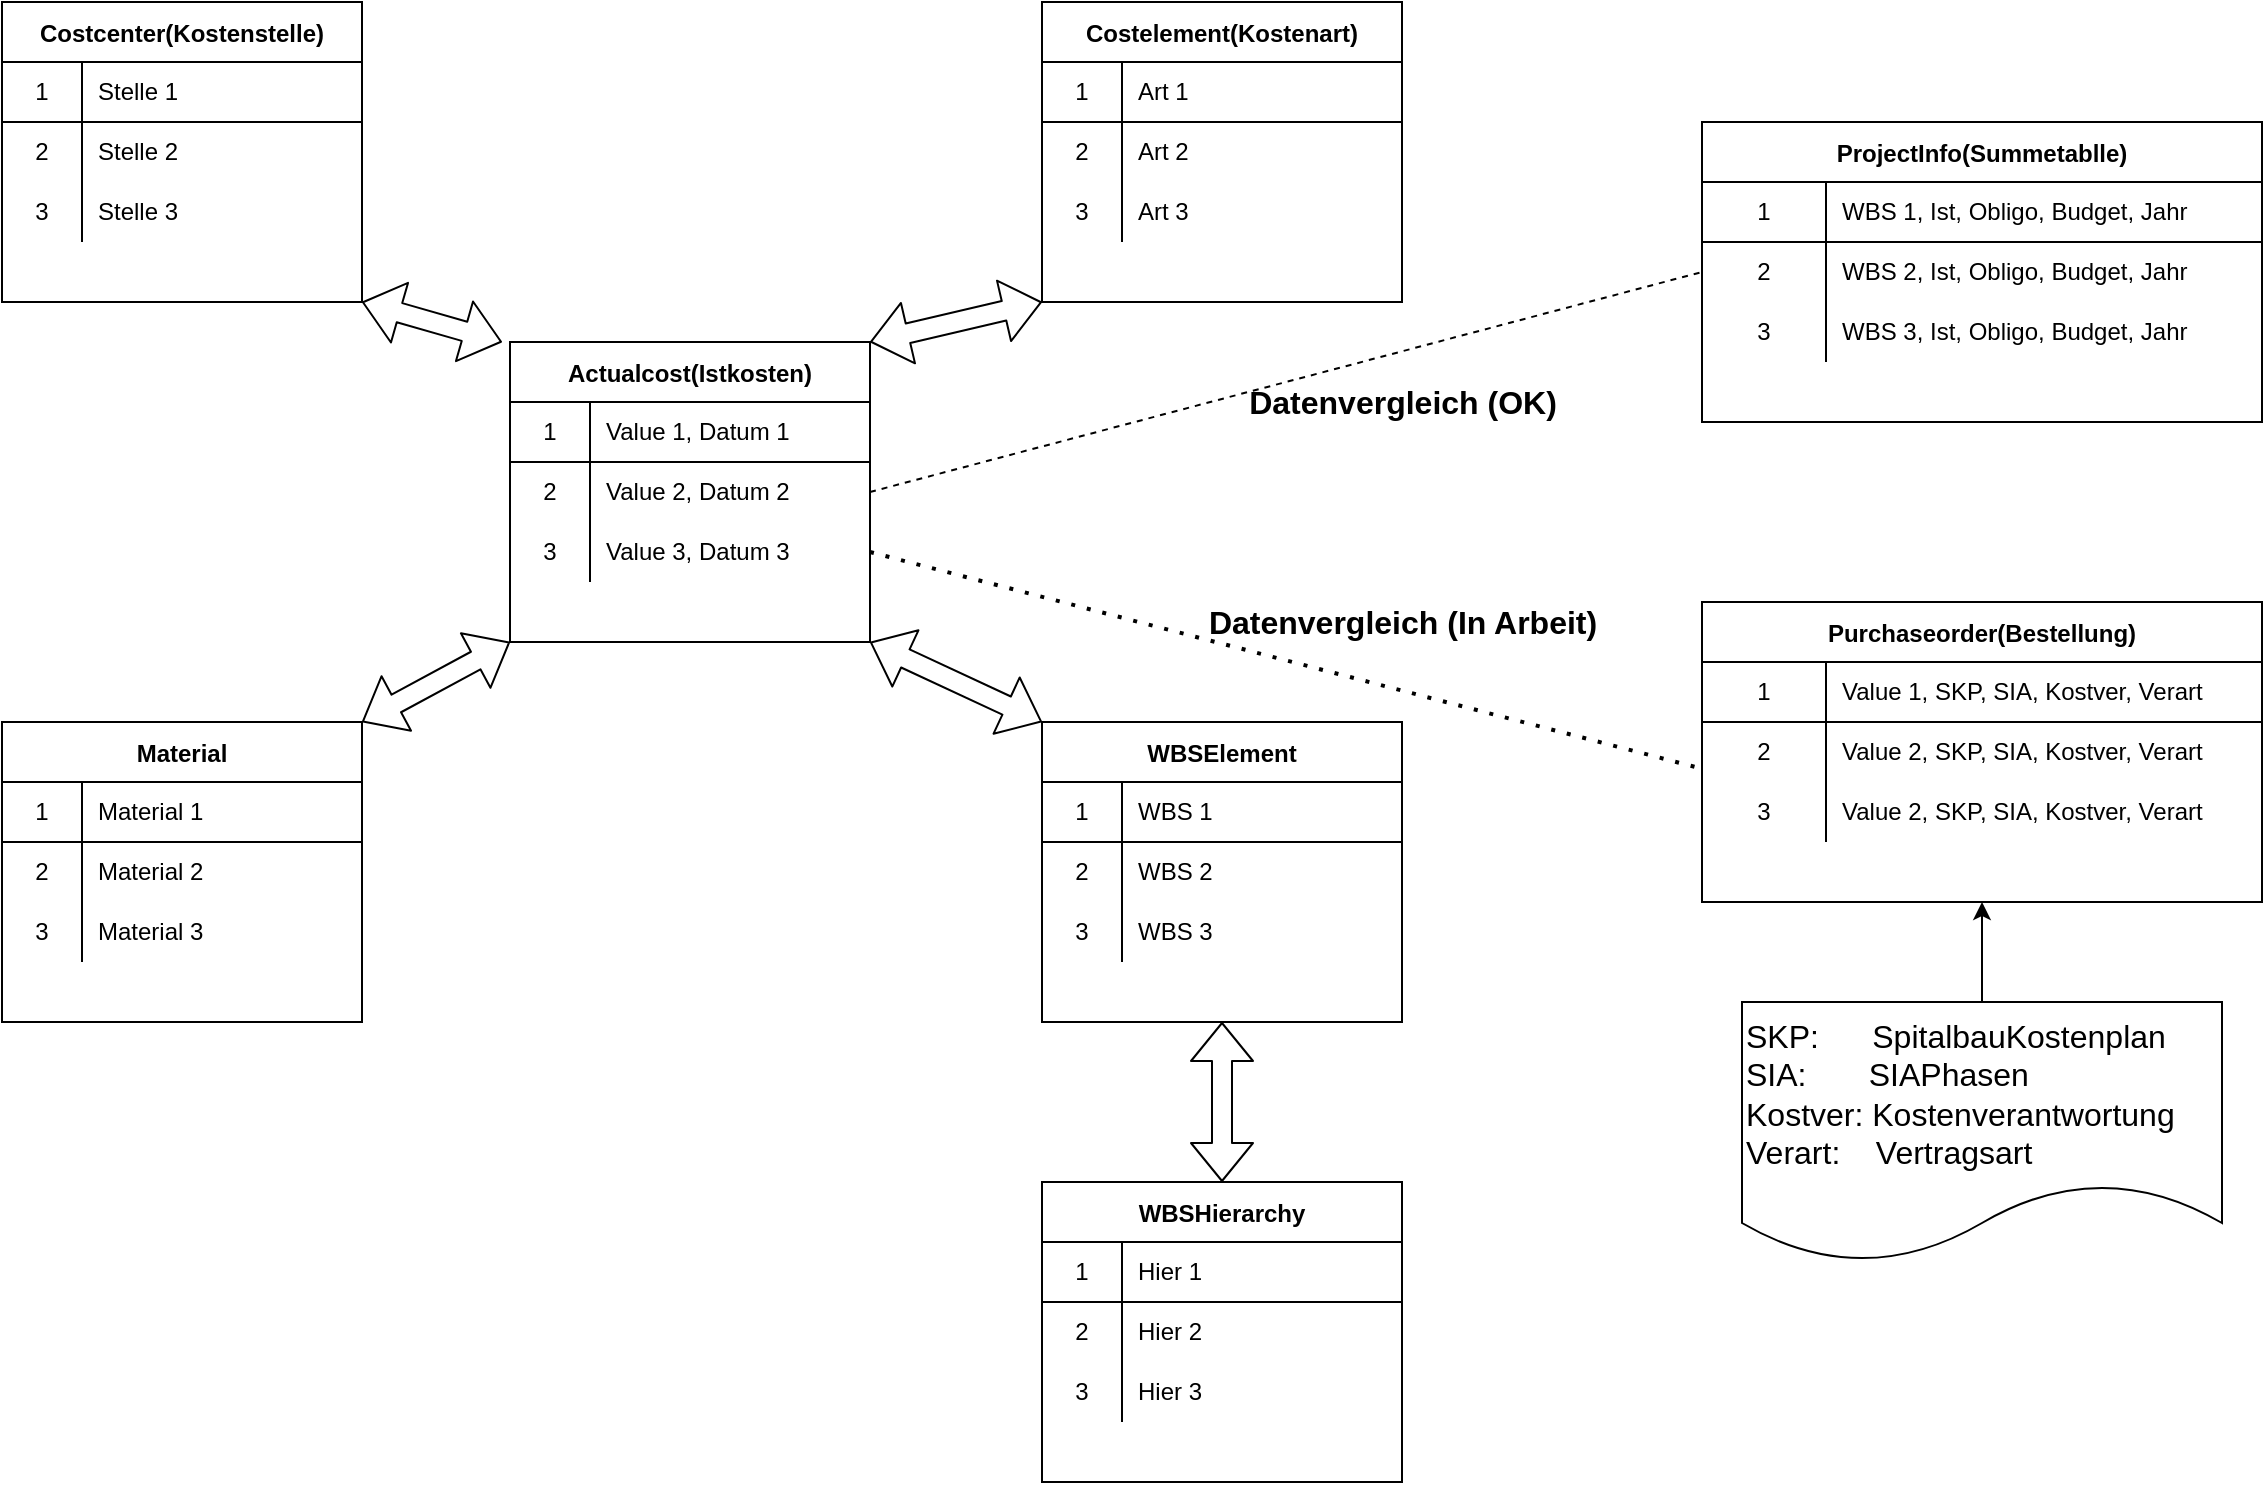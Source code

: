 <mxfile version="14.7.10" type="github">
  <diagram id="lkNNrBACrdmkhU2f1xdc" name="Page-1">
    <mxGraphModel dx="1625" dy="836" grid="1" gridSize="10" guides="1" tooltips="1" connect="1" arrows="1" fold="1" page="1" pageScale="1" pageWidth="827" pageHeight="1169" math="0" shadow="0">
      <root>
        <mxCell id="0" />
        <mxCell id="1" parent="0" />
        <mxCell id="A7caB3h1JCzsd7ysX47U-1" value="Actualcost(Istkosten)" style="shape=table;startSize=30;container=1;collapsible=0;childLayout=tableLayout;fixedRows=1;rowLines=0;fontStyle=1;align=center;" vertex="1" parent="1">
          <mxGeometry x="324" y="280" width="180" height="150" as="geometry" />
        </mxCell>
        <mxCell id="A7caB3h1JCzsd7ysX47U-2" value="" style="shape=partialRectangle;html=1;whiteSpace=wrap;collapsible=0;dropTarget=0;pointerEvents=0;fillColor=none;top=0;left=0;bottom=1;right=0;points=[[0,0.5],[1,0.5]];portConstraint=eastwest;" vertex="1" parent="A7caB3h1JCzsd7ysX47U-1">
          <mxGeometry y="30" width="180" height="30" as="geometry" />
        </mxCell>
        <mxCell id="A7caB3h1JCzsd7ysX47U-3" value="1" style="shape=partialRectangle;html=1;whiteSpace=wrap;connectable=0;fillColor=none;top=0;left=0;bottom=0;right=0;overflow=hidden;" vertex="1" parent="A7caB3h1JCzsd7ysX47U-2">
          <mxGeometry width="40" height="30" as="geometry" />
        </mxCell>
        <mxCell id="A7caB3h1JCzsd7ysX47U-4" value="Value 1, Datum 1" style="shape=partialRectangle;html=1;whiteSpace=wrap;connectable=0;fillColor=none;top=0;left=0;bottom=0;right=0;align=left;spacingLeft=6;overflow=hidden;" vertex="1" parent="A7caB3h1JCzsd7ysX47U-2">
          <mxGeometry x="40" width="140" height="30" as="geometry" />
        </mxCell>
        <mxCell id="A7caB3h1JCzsd7ysX47U-5" value="" style="shape=partialRectangle;html=1;whiteSpace=wrap;collapsible=0;dropTarget=0;pointerEvents=0;fillColor=none;top=0;left=0;bottom=0;right=0;points=[[0,0.5],[1,0.5]];portConstraint=eastwest;" vertex="1" parent="A7caB3h1JCzsd7ysX47U-1">
          <mxGeometry y="60" width="180" height="30" as="geometry" />
        </mxCell>
        <mxCell id="A7caB3h1JCzsd7ysX47U-6" value="2" style="shape=partialRectangle;html=1;whiteSpace=wrap;connectable=0;fillColor=none;top=0;left=0;bottom=0;right=0;overflow=hidden;" vertex="1" parent="A7caB3h1JCzsd7ysX47U-5">
          <mxGeometry width="40" height="30" as="geometry" />
        </mxCell>
        <mxCell id="A7caB3h1JCzsd7ysX47U-7" value="Value 2, Datum 2" style="shape=partialRectangle;html=1;whiteSpace=wrap;connectable=0;fillColor=none;top=0;left=0;bottom=0;right=0;align=left;spacingLeft=6;overflow=hidden;" vertex="1" parent="A7caB3h1JCzsd7ysX47U-5">
          <mxGeometry x="40" width="140" height="30" as="geometry" />
        </mxCell>
        <mxCell id="A7caB3h1JCzsd7ysX47U-8" value="" style="shape=partialRectangle;html=1;whiteSpace=wrap;collapsible=0;dropTarget=0;pointerEvents=0;fillColor=none;top=0;left=0;bottom=0;right=0;points=[[0,0.5],[1,0.5]];portConstraint=eastwest;" vertex="1" parent="A7caB3h1JCzsd7ysX47U-1">
          <mxGeometry y="90" width="180" height="30" as="geometry" />
        </mxCell>
        <mxCell id="A7caB3h1JCzsd7ysX47U-9" value="3" style="shape=partialRectangle;html=1;whiteSpace=wrap;connectable=0;fillColor=none;top=0;left=0;bottom=0;right=0;overflow=hidden;" vertex="1" parent="A7caB3h1JCzsd7ysX47U-8">
          <mxGeometry width="40" height="30" as="geometry" />
        </mxCell>
        <mxCell id="A7caB3h1JCzsd7ysX47U-10" value="Value 3, Datum 3" style="shape=partialRectangle;html=1;whiteSpace=wrap;connectable=0;fillColor=none;top=0;left=0;bottom=0;right=0;align=left;spacingLeft=6;overflow=hidden;" vertex="1" parent="A7caB3h1JCzsd7ysX47U-8">
          <mxGeometry x="40" width="140" height="30" as="geometry" />
        </mxCell>
        <mxCell id="A7caB3h1JCzsd7ysX47U-11" value="Costcenter(Kostenstelle)" style="shape=table;startSize=30;container=1;collapsible=0;childLayout=tableLayout;fixedRows=1;rowLines=0;fontStyle=1;align=center;" vertex="1" parent="1">
          <mxGeometry x="70" y="110" width="180" height="150" as="geometry" />
        </mxCell>
        <mxCell id="A7caB3h1JCzsd7ysX47U-12" value="" style="shape=partialRectangle;html=1;whiteSpace=wrap;collapsible=0;dropTarget=0;pointerEvents=0;fillColor=none;top=0;left=0;bottom=1;right=0;points=[[0,0.5],[1,0.5]];portConstraint=eastwest;" vertex="1" parent="A7caB3h1JCzsd7ysX47U-11">
          <mxGeometry y="30" width="180" height="30" as="geometry" />
        </mxCell>
        <mxCell id="A7caB3h1JCzsd7ysX47U-13" value="1" style="shape=partialRectangle;html=1;whiteSpace=wrap;connectable=0;fillColor=none;top=0;left=0;bottom=0;right=0;overflow=hidden;" vertex="1" parent="A7caB3h1JCzsd7ysX47U-12">
          <mxGeometry width="40" height="30" as="geometry" />
        </mxCell>
        <mxCell id="A7caB3h1JCzsd7ysX47U-14" value="Stelle 1" style="shape=partialRectangle;html=1;whiteSpace=wrap;connectable=0;fillColor=none;top=0;left=0;bottom=0;right=0;align=left;spacingLeft=6;overflow=hidden;" vertex="1" parent="A7caB3h1JCzsd7ysX47U-12">
          <mxGeometry x="40" width="140" height="30" as="geometry" />
        </mxCell>
        <mxCell id="A7caB3h1JCzsd7ysX47U-15" value="" style="shape=partialRectangle;html=1;whiteSpace=wrap;collapsible=0;dropTarget=0;pointerEvents=0;fillColor=none;top=0;left=0;bottom=0;right=0;points=[[0,0.5],[1,0.5]];portConstraint=eastwest;" vertex="1" parent="A7caB3h1JCzsd7ysX47U-11">
          <mxGeometry y="60" width="180" height="30" as="geometry" />
        </mxCell>
        <mxCell id="A7caB3h1JCzsd7ysX47U-16" value="2" style="shape=partialRectangle;html=1;whiteSpace=wrap;connectable=0;fillColor=none;top=0;left=0;bottom=0;right=0;overflow=hidden;" vertex="1" parent="A7caB3h1JCzsd7ysX47U-15">
          <mxGeometry width="40" height="30" as="geometry" />
        </mxCell>
        <mxCell id="A7caB3h1JCzsd7ysX47U-17" value="Stelle 2" style="shape=partialRectangle;html=1;whiteSpace=wrap;connectable=0;fillColor=none;top=0;left=0;bottom=0;right=0;align=left;spacingLeft=6;overflow=hidden;" vertex="1" parent="A7caB3h1JCzsd7ysX47U-15">
          <mxGeometry x="40" width="140" height="30" as="geometry" />
        </mxCell>
        <mxCell id="A7caB3h1JCzsd7ysX47U-18" value="" style="shape=partialRectangle;html=1;whiteSpace=wrap;collapsible=0;dropTarget=0;pointerEvents=0;fillColor=none;top=0;left=0;bottom=0;right=0;points=[[0,0.5],[1,0.5]];portConstraint=eastwest;" vertex="1" parent="A7caB3h1JCzsd7ysX47U-11">
          <mxGeometry y="90" width="180" height="30" as="geometry" />
        </mxCell>
        <mxCell id="A7caB3h1JCzsd7ysX47U-19" value="3" style="shape=partialRectangle;html=1;whiteSpace=wrap;connectable=0;fillColor=none;top=0;left=0;bottom=0;right=0;overflow=hidden;" vertex="1" parent="A7caB3h1JCzsd7ysX47U-18">
          <mxGeometry width="40" height="30" as="geometry" />
        </mxCell>
        <mxCell id="A7caB3h1JCzsd7ysX47U-20" value="Stelle 3" style="shape=partialRectangle;html=1;whiteSpace=wrap;connectable=0;fillColor=none;top=0;left=0;bottom=0;right=0;align=left;spacingLeft=6;overflow=hidden;" vertex="1" parent="A7caB3h1JCzsd7ysX47U-18">
          <mxGeometry x="40" width="140" height="30" as="geometry" />
        </mxCell>
        <mxCell id="A7caB3h1JCzsd7ysX47U-21" value="Costelement(Kostenart)" style="shape=table;startSize=30;container=1;collapsible=0;childLayout=tableLayout;fixedRows=1;rowLines=0;fontStyle=1;align=center;" vertex="1" parent="1">
          <mxGeometry x="590" y="110" width="180" height="150" as="geometry" />
        </mxCell>
        <mxCell id="A7caB3h1JCzsd7ysX47U-22" value="" style="shape=partialRectangle;html=1;whiteSpace=wrap;collapsible=0;dropTarget=0;pointerEvents=0;fillColor=none;top=0;left=0;bottom=1;right=0;points=[[0,0.5],[1,0.5]];portConstraint=eastwest;" vertex="1" parent="A7caB3h1JCzsd7ysX47U-21">
          <mxGeometry y="30" width="180" height="30" as="geometry" />
        </mxCell>
        <mxCell id="A7caB3h1JCzsd7ysX47U-23" value="1" style="shape=partialRectangle;html=1;whiteSpace=wrap;connectable=0;fillColor=none;top=0;left=0;bottom=0;right=0;overflow=hidden;" vertex="1" parent="A7caB3h1JCzsd7ysX47U-22">
          <mxGeometry width="40" height="30" as="geometry" />
        </mxCell>
        <mxCell id="A7caB3h1JCzsd7ysX47U-24" value="Art 1" style="shape=partialRectangle;html=1;whiteSpace=wrap;connectable=0;fillColor=none;top=0;left=0;bottom=0;right=0;align=left;spacingLeft=6;overflow=hidden;" vertex="1" parent="A7caB3h1JCzsd7ysX47U-22">
          <mxGeometry x="40" width="140" height="30" as="geometry" />
        </mxCell>
        <mxCell id="A7caB3h1JCzsd7ysX47U-25" value="" style="shape=partialRectangle;html=1;whiteSpace=wrap;collapsible=0;dropTarget=0;pointerEvents=0;fillColor=none;top=0;left=0;bottom=0;right=0;points=[[0,0.5],[1,0.5]];portConstraint=eastwest;" vertex="1" parent="A7caB3h1JCzsd7ysX47U-21">
          <mxGeometry y="60" width="180" height="30" as="geometry" />
        </mxCell>
        <mxCell id="A7caB3h1JCzsd7ysX47U-26" value="2" style="shape=partialRectangle;html=1;whiteSpace=wrap;connectable=0;fillColor=none;top=0;left=0;bottom=0;right=0;overflow=hidden;" vertex="1" parent="A7caB3h1JCzsd7ysX47U-25">
          <mxGeometry width="40" height="30" as="geometry" />
        </mxCell>
        <mxCell id="A7caB3h1JCzsd7ysX47U-27" value="Art 2" style="shape=partialRectangle;html=1;whiteSpace=wrap;connectable=0;fillColor=none;top=0;left=0;bottom=0;right=0;align=left;spacingLeft=6;overflow=hidden;" vertex="1" parent="A7caB3h1JCzsd7ysX47U-25">
          <mxGeometry x="40" width="140" height="30" as="geometry" />
        </mxCell>
        <mxCell id="A7caB3h1JCzsd7ysX47U-28" value="" style="shape=partialRectangle;html=1;whiteSpace=wrap;collapsible=0;dropTarget=0;pointerEvents=0;fillColor=none;top=0;left=0;bottom=0;right=0;points=[[0,0.5],[1,0.5]];portConstraint=eastwest;" vertex="1" parent="A7caB3h1JCzsd7ysX47U-21">
          <mxGeometry y="90" width="180" height="30" as="geometry" />
        </mxCell>
        <mxCell id="A7caB3h1JCzsd7ysX47U-29" value="3" style="shape=partialRectangle;html=1;whiteSpace=wrap;connectable=0;fillColor=none;top=0;left=0;bottom=0;right=0;overflow=hidden;" vertex="1" parent="A7caB3h1JCzsd7ysX47U-28">
          <mxGeometry width="40" height="30" as="geometry" />
        </mxCell>
        <mxCell id="A7caB3h1JCzsd7ysX47U-30" value="Art 3" style="shape=partialRectangle;html=1;whiteSpace=wrap;connectable=0;fillColor=none;top=0;left=0;bottom=0;right=0;align=left;spacingLeft=6;overflow=hidden;" vertex="1" parent="A7caB3h1JCzsd7ysX47U-28">
          <mxGeometry x="40" width="140" height="30" as="geometry" />
        </mxCell>
        <mxCell id="A7caB3h1JCzsd7ysX47U-31" value="Material" style="shape=table;startSize=30;container=1;collapsible=0;childLayout=tableLayout;fixedRows=1;rowLines=0;fontStyle=1;align=center;" vertex="1" parent="1">
          <mxGeometry x="70" y="470" width="180" height="150" as="geometry" />
        </mxCell>
        <mxCell id="A7caB3h1JCzsd7ysX47U-32" value="" style="shape=partialRectangle;html=1;whiteSpace=wrap;collapsible=0;dropTarget=0;pointerEvents=0;fillColor=none;top=0;left=0;bottom=1;right=0;points=[[0,0.5],[1,0.5]];portConstraint=eastwest;" vertex="1" parent="A7caB3h1JCzsd7ysX47U-31">
          <mxGeometry y="30" width="180" height="30" as="geometry" />
        </mxCell>
        <mxCell id="A7caB3h1JCzsd7ysX47U-33" value="1" style="shape=partialRectangle;html=1;whiteSpace=wrap;connectable=0;fillColor=none;top=0;left=0;bottom=0;right=0;overflow=hidden;" vertex="1" parent="A7caB3h1JCzsd7ysX47U-32">
          <mxGeometry width="40" height="30" as="geometry" />
        </mxCell>
        <mxCell id="A7caB3h1JCzsd7ysX47U-34" value="Material 1" style="shape=partialRectangle;html=1;whiteSpace=wrap;connectable=0;fillColor=none;top=0;left=0;bottom=0;right=0;align=left;spacingLeft=6;overflow=hidden;" vertex="1" parent="A7caB3h1JCzsd7ysX47U-32">
          <mxGeometry x="40" width="140" height="30" as="geometry" />
        </mxCell>
        <mxCell id="A7caB3h1JCzsd7ysX47U-35" value="" style="shape=partialRectangle;html=1;whiteSpace=wrap;collapsible=0;dropTarget=0;pointerEvents=0;fillColor=none;top=0;left=0;bottom=0;right=0;points=[[0,0.5],[1,0.5]];portConstraint=eastwest;" vertex="1" parent="A7caB3h1JCzsd7ysX47U-31">
          <mxGeometry y="60" width="180" height="30" as="geometry" />
        </mxCell>
        <mxCell id="A7caB3h1JCzsd7ysX47U-36" value="2" style="shape=partialRectangle;html=1;whiteSpace=wrap;connectable=0;fillColor=none;top=0;left=0;bottom=0;right=0;overflow=hidden;" vertex="1" parent="A7caB3h1JCzsd7ysX47U-35">
          <mxGeometry width="40" height="30" as="geometry" />
        </mxCell>
        <mxCell id="A7caB3h1JCzsd7ysX47U-37" value="Material 2" style="shape=partialRectangle;html=1;whiteSpace=wrap;connectable=0;fillColor=none;top=0;left=0;bottom=0;right=0;align=left;spacingLeft=6;overflow=hidden;" vertex="1" parent="A7caB3h1JCzsd7ysX47U-35">
          <mxGeometry x="40" width="140" height="30" as="geometry" />
        </mxCell>
        <mxCell id="A7caB3h1JCzsd7ysX47U-38" value="" style="shape=partialRectangle;html=1;whiteSpace=wrap;collapsible=0;dropTarget=0;pointerEvents=0;fillColor=none;top=0;left=0;bottom=0;right=0;points=[[0,0.5],[1,0.5]];portConstraint=eastwest;" vertex="1" parent="A7caB3h1JCzsd7ysX47U-31">
          <mxGeometry y="90" width="180" height="30" as="geometry" />
        </mxCell>
        <mxCell id="A7caB3h1JCzsd7ysX47U-39" value="3" style="shape=partialRectangle;html=1;whiteSpace=wrap;connectable=0;fillColor=none;top=0;left=0;bottom=0;right=0;overflow=hidden;" vertex="1" parent="A7caB3h1JCzsd7ysX47U-38">
          <mxGeometry width="40" height="30" as="geometry" />
        </mxCell>
        <mxCell id="A7caB3h1JCzsd7ysX47U-40" value="Material 3" style="shape=partialRectangle;html=1;whiteSpace=wrap;connectable=0;fillColor=none;top=0;left=0;bottom=0;right=0;align=left;spacingLeft=6;overflow=hidden;" vertex="1" parent="A7caB3h1JCzsd7ysX47U-38">
          <mxGeometry x="40" width="140" height="30" as="geometry" />
        </mxCell>
        <mxCell id="A7caB3h1JCzsd7ysX47U-41" value="WBSElement" style="shape=table;startSize=30;container=1;collapsible=0;childLayout=tableLayout;fixedRows=1;rowLines=0;fontStyle=1;align=center;" vertex="1" parent="1">
          <mxGeometry x="590" y="470" width="180" height="150" as="geometry" />
        </mxCell>
        <mxCell id="A7caB3h1JCzsd7ysX47U-42" value="" style="shape=partialRectangle;html=1;whiteSpace=wrap;collapsible=0;dropTarget=0;pointerEvents=0;fillColor=none;top=0;left=0;bottom=1;right=0;points=[[0,0.5],[1,0.5]];portConstraint=eastwest;" vertex="1" parent="A7caB3h1JCzsd7ysX47U-41">
          <mxGeometry y="30" width="180" height="30" as="geometry" />
        </mxCell>
        <mxCell id="A7caB3h1JCzsd7ysX47U-43" value="1" style="shape=partialRectangle;html=1;whiteSpace=wrap;connectable=0;fillColor=none;top=0;left=0;bottom=0;right=0;overflow=hidden;" vertex="1" parent="A7caB3h1JCzsd7ysX47U-42">
          <mxGeometry width="40" height="30" as="geometry" />
        </mxCell>
        <mxCell id="A7caB3h1JCzsd7ysX47U-44" value="WBS 1" style="shape=partialRectangle;html=1;whiteSpace=wrap;connectable=0;fillColor=none;top=0;left=0;bottom=0;right=0;align=left;spacingLeft=6;overflow=hidden;" vertex="1" parent="A7caB3h1JCzsd7ysX47U-42">
          <mxGeometry x="40" width="140" height="30" as="geometry" />
        </mxCell>
        <mxCell id="A7caB3h1JCzsd7ysX47U-45" value="" style="shape=partialRectangle;html=1;whiteSpace=wrap;collapsible=0;dropTarget=0;pointerEvents=0;fillColor=none;top=0;left=0;bottom=0;right=0;points=[[0,0.5],[1,0.5]];portConstraint=eastwest;" vertex="1" parent="A7caB3h1JCzsd7ysX47U-41">
          <mxGeometry y="60" width="180" height="30" as="geometry" />
        </mxCell>
        <mxCell id="A7caB3h1JCzsd7ysX47U-46" value="2" style="shape=partialRectangle;html=1;whiteSpace=wrap;connectable=0;fillColor=none;top=0;left=0;bottom=0;right=0;overflow=hidden;" vertex="1" parent="A7caB3h1JCzsd7ysX47U-45">
          <mxGeometry width="40" height="30" as="geometry" />
        </mxCell>
        <mxCell id="A7caB3h1JCzsd7ysX47U-47" value="WBS 2" style="shape=partialRectangle;html=1;whiteSpace=wrap;connectable=0;fillColor=none;top=0;left=0;bottom=0;right=0;align=left;spacingLeft=6;overflow=hidden;" vertex="1" parent="A7caB3h1JCzsd7ysX47U-45">
          <mxGeometry x="40" width="140" height="30" as="geometry" />
        </mxCell>
        <mxCell id="A7caB3h1JCzsd7ysX47U-48" value="" style="shape=partialRectangle;html=1;whiteSpace=wrap;collapsible=0;dropTarget=0;pointerEvents=0;fillColor=none;top=0;left=0;bottom=0;right=0;points=[[0,0.5],[1,0.5]];portConstraint=eastwest;" vertex="1" parent="A7caB3h1JCzsd7ysX47U-41">
          <mxGeometry y="90" width="180" height="30" as="geometry" />
        </mxCell>
        <mxCell id="A7caB3h1JCzsd7ysX47U-49" value="3" style="shape=partialRectangle;html=1;whiteSpace=wrap;connectable=0;fillColor=none;top=0;left=0;bottom=0;right=0;overflow=hidden;" vertex="1" parent="A7caB3h1JCzsd7ysX47U-48">
          <mxGeometry width="40" height="30" as="geometry" />
        </mxCell>
        <mxCell id="A7caB3h1JCzsd7ysX47U-50" value="WBS 3" style="shape=partialRectangle;html=1;whiteSpace=wrap;connectable=0;fillColor=none;top=0;left=0;bottom=0;right=0;align=left;spacingLeft=6;overflow=hidden;" vertex="1" parent="A7caB3h1JCzsd7ysX47U-48">
          <mxGeometry x="40" width="140" height="30" as="geometry" />
        </mxCell>
        <mxCell id="A7caB3h1JCzsd7ysX47U-51" value="WBSHierarchy" style="shape=table;startSize=30;container=1;collapsible=0;childLayout=tableLayout;fixedRows=1;rowLines=0;fontStyle=1;align=center;" vertex="1" parent="1">
          <mxGeometry x="590" y="700" width="180" height="150" as="geometry" />
        </mxCell>
        <mxCell id="A7caB3h1JCzsd7ysX47U-52" value="" style="shape=partialRectangle;html=1;whiteSpace=wrap;collapsible=0;dropTarget=0;pointerEvents=0;fillColor=none;top=0;left=0;bottom=1;right=0;points=[[0,0.5],[1,0.5]];portConstraint=eastwest;" vertex="1" parent="A7caB3h1JCzsd7ysX47U-51">
          <mxGeometry y="30" width="180" height="30" as="geometry" />
        </mxCell>
        <mxCell id="A7caB3h1JCzsd7ysX47U-53" value="1" style="shape=partialRectangle;html=1;whiteSpace=wrap;connectable=0;fillColor=none;top=0;left=0;bottom=0;right=0;overflow=hidden;" vertex="1" parent="A7caB3h1JCzsd7ysX47U-52">
          <mxGeometry width="40" height="30" as="geometry" />
        </mxCell>
        <mxCell id="A7caB3h1JCzsd7ysX47U-54" value="Hier 1" style="shape=partialRectangle;html=1;whiteSpace=wrap;connectable=0;fillColor=none;top=0;left=0;bottom=0;right=0;align=left;spacingLeft=6;overflow=hidden;" vertex="1" parent="A7caB3h1JCzsd7ysX47U-52">
          <mxGeometry x="40" width="140" height="30" as="geometry" />
        </mxCell>
        <mxCell id="A7caB3h1JCzsd7ysX47U-55" value="" style="shape=partialRectangle;html=1;whiteSpace=wrap;collapsible=0;dropTarget=0;pointerEvents=0;fillColor=none;top=0;left=0;bottom=0;right=0;points=[[0,0.5],[1,0.5]];portConstraint=eastwest;" vertex="1" parent="A7caB3h1JCzsd7ysX47U-51">
          <mxGeometry y="60" width="180" height="30" as="geometry" />
        </mxCell>
        <mxCell id="A7caB3h1JCzsd7ysX47U-56" value="2" style="shape=partialRectangle;html=1;whiteSpace=wrap;connectable=0;fillColor=none;top=0;left=0;bottom=0;right=0;overflow=hidden;" vertex="1" parent="A7caB3h1JCzsd7ysX47U-55">
          <mxGeometry width="40" height="30" as="geometry" />
        </mxCell>
        <mxCell id="A7caB3h1JCzsd7ysX47U-57" value="Hier 2" style="shape=partialRectangle;html=1;whiteSpace=wrap;connectable=0;fillColor=none;top=0;left=0;bottom=0;right=0;align=left;spacingLeft=6;overflow=hidden;" vertex="1" parent="A7caB3h1JCzsd7ysX47U-55">
          <mxGeometry x="40" width="140" height="30" as="geometry" />
        </mxCell>
        <mxCell id="A7caB3h1JCzsd7ysX47U-58" value="" style="shape=partialRectangle;html=1;whiteSpace=wrap;collapsible=0;dropTarget=0;pointerEvents=0;fillColor=none;top=0;left=0;bottom=0;right=0;points=[[0,0.5],[1,0.5]];portConstraint=eastwest;" vertex="1" parent="A7caB3h1JCzsd7ysX47U-51">
          <mxGeometry y="90" width="180" height="30" as="geometry" />
        </mxCell>
        <mxCell id="A7caB3h1JCzsd7ysX47U-59" value="3" style="shape=partialRectangle;html=1;whiteSpace=wrap;connectable=0;fillColor=none;top=0;left=0;bottom=0;right=0;overflow=hidden;" vertex="1" parent="A7caB3h1JCzsd7ysX47U-58">
          <mxGeometry width="40" height="30" as="geometry" />
        </mxCell>
        <mxCell id="A7caB3h1JCzsd7ysX47U-60" value="Hier 3" style="shape=partialRectangle;html=1;whiteSpace=wrap;connectable=0;fillColor=none;top=0;left=0;bottom=0;right=0;align=left;spacingLeft=6;overflow=hidden;" vertex="1" parent="A7caB3h1JCzsd7ysX47U-58">
          <mxGeometry x="40" width="140" height="30" as="geometry" />
        </mxCell>
        <mxCell id="A7caB3h1JCzsd7ysX47U-61" value="" style="shape=flexArrow;endArrow=classic;startArrow=classic;html=1;" edge="1" parent="1">
          <mxGeometry width="100" height="100" relative="1" as="geometry">
            <mxPoint x="250" y="260" as="sourcePoint" />
            <mxPoint x="320" y="280" as="targetPoint" />
          </mxGeometry>
        </mxCell>
        <mxCell id="A7caB3h1JCzsd7ysX47U-63" value="" style="shape=flexArrow;endArrow=classic;startArrow=classic;html=1;entryX=0;entryY=1;entryDx=0;entryDy=0;exitX=1;exitY=0;exitDx=0;exitDy=0;" edge="1" parent="1" source="A7caB3h1JCzsd7ysX47U-31" target="A7caB3h1JCzsd7ysX47U-1">
          <mxGeometry width="100" height="100" relative="1" as="geometry">
            <mxPoint x="330" y="580" as="sourcePoint" />
            <mxPoint x="320" y="420" as="targetPoint" />
          </mxGeometry>
        </mxCell>
        <mxCell id="A7caB3h1JCzsd7ysX47U-64" value="" style="shape=flexArrow;endArrow=classic;startArrow=classic;html=1;entryX=0;entryY=1;entryDx=0;entryDy=0;exitX=1;exitY=0;exitDx=0;exitDy=0;" edge="1" parent="1" source="A7caB3h1JCzsd7ysX47U-1" target="A7caB3h1JCzsd7ysX47U-21">
          <mxGeometry width="100" height="100" relative="1" as="geometry">
            <mxPoint x="440" y="570" as="sourcePoint" />
            <mxPoint x="540" y="470" as="targetPoint" />
          </mxGeometry>
        </mxCell>
        <mxCell id="A7caB3h1JCzsd7ysX47U-65" value="" style="shape=flexArrow;endArrow=classic;startArrow=classic;html=1;entryX=0;entryY=0;entryDx=0;entryDy=0;exitX=1;exitY=1;exitDx=0;exitDy=0;" edge="1" parent="1" source="A7caB3h1JCzsd7ysX47U-1" target="A7caB3h1JCzsd7ysX47U-41">
          <mxGeometry width="100" height="100" relative="1" as="geometry">
            <mxPoint x="450" y="600" as="sourcePoint" />
            <mxPoint x="550" y="500" as="targetPoint" />
          </mxGeometry>
        </mxCell>
        <mxCell id="A7caB3h1JCzsd7ysX47U-66" value="" style="shape=flexArrow;endArrow=classic;startArrow=classic;html=1;entryX=0.5;entryY=1;entryDx=0;entryDy=0;" edge="1" parent="1" target="A7caB3h1JCzsd7ysX47U-41">
          <mxGeometry width="100" height="100" relative="1" as="geometry">
            <mxPoint x="680" y="700" as="sourcePoint" />
            <mxPoint x="780" y="630" as="targetPoint" />
          </mxGeometry>
        </mxCell>
        <mxCell id="A7caB3h1JCzsd7ysX47U-67" value="ProjectInfo(Summetablle)" style="shape=table;startSize=30;container=1;collapsible=0;childLayout=tableLayout;fixedRows=1;rowLines=0;fontStyle=1;align=center;" vertex="1" parent="1">
          <mxGeometry x="920" y="170" width="280" height="150" as="geometry" />
        </mxCell>
        <mxCell id="A7caB3h1JCzsd7ysX47U-68" value="" style="shape=partialRectangle;html=1;whiteSpace=wrap;collapsible=0;dropTarget=0;pointerEvents=0;fillColor=none;top=0;left=0;bottom=1;right=0;points=[[0,0.5],[1,0.5]];portConstraint=eastwest;" vertex="1" parent="A7caB3h1JCzsd7ysX47U-67">
          <mxGeometry y="30" width="280" height="30" as="geometry" />
        </mxCell>
        <mxCell id="A7caB3h1JCzsd7ysX47U-69" value="1" style="shape=partialRectangle;html=1;whiteSpace=wrap;connectable=0;fillColor=none;top=0;left=0;bottom=0;right=0;overflow=hidden;" vertex="1" parent="A7caB3h1JCzsd7ysX47U-68">
          <mxGeometry width="62" height="30" as="geometry" />
        </mxCell>
        <mxCell id="A7caB3h1JCzsd7ysX47U-70" value="WBS 1, Ist, Obligo, Budget, Jahr" style="shape=partialRectangle;html=1;whiteSpace=wrap;connectable=0;fillColor=none;top=0;left=0;bottom=0;right=0;align=left;spacingLeft=6;overflow=hidden;" vertex="1" parent="A7caB3h1JCzsd7ysX47U-68">
          <mxGeometry x="62" width="218" height="30" as="geometry" />
        </mxCell>
        <mxCell id="A7caB3h1JCzsd7ysX47U-71" value="" style="shape=partialRectangle;html=1;whiteSpace=wrap;collapsible=0;dropTarget=0;pointerEvents=0;fillColor=none;top=0;left=0;bottom=0;right=0;points=[[0,0.5],[1,0.5]];portConstraint=eastwest;" vertex="1" parent="A7caB3h1JCzsd7ysX47U-67">
          <mxGeometry y="60" width="280" height="30" as="geometry" />
        </mxCell>
        <mxCell id="A7caB3h1JCzsd7ysX47U-72" value="2" style="shape=partialRectangle;html=1;whiteSpace=wrap;connectable=0;fillColor=none;top=0;left=0;bottom=0;right=0;overflow=hidden;" vertex="1" parent="A7caB3h1JCzsd7ysX47U-71">
          <mxGeometry width="62" height="30" as="geometry" />
        </mxCell>
        <mxCell id="A7caB3h1JCzsd7ysX47U-73" value="WBS 2, Ist, Obligo, Budget, Jahr" style="shape=partialRectangle;html=1;whiteSpace=wrap;connectable=0;fillColor=none;top=0;left=0;bottom=0;right=0;align=left;spacingLeft=6;overflow=hidden;" vertex="1" parent="A7caB3h1JCzsd7ysX47U-71">
          <mxGeometry x="62" width="218" height="30" as="geometry" />
        </mxCell>
        <mxCell id="A7caB3h1JCzsd7ysX47U-74" value="" style="shape=partialRectangle;html=1;whiteSpace=wrap;collapsible=0;dropTarget=0;pointerEvents=0;fillColor=none;top=0;left=0;bottom=0;right=0;points=[[0,0.5],[1,0.5]];portConstraint=eastwest;" vertex="1" parent="A7caB3h1JCzsd7ysX47U-67">
          <mxGeometry y="90" width="280" height="30" as="geometry" />
        </mxCell>
        <mxCell id="A7caB3h1JCzsd7ysX47U-75" value="3" style="shape=partialRectangle;html=1;whiteSpace=wrap;connectable=0;fillColor=none;top=0;left=0;bottom=0;right=0;overflow=hidden;" vertex="1" parent="A7caB3h1JCzsd7ysX47U-74">
          <mxGeometry width="62" height="30" as="geometry" />
        </mxCell>
        <mxCell id="A7caB3h1JCzsd7ysX47U-76" value="WBS 3, Ist, Obligo, Budget, Jahr" style="shape=partialRectangle;html=1;whiteSpace=wrap;connectable=0;fillColor=none;top=0;left=0;bottom=0;right=0;align=left;spacingLeft=6;overflow=hidden;" vertex="1" parent="A7caB3h1JCzsd7ysX47U-74">
          <mxGeometry x="62" width="218" height="30" as="geometry" />
        </mxCell>
        <mxCell id="A7caB3h1JCzsd7ysX47U-77" value="" style="endArrow=none;dashed=1;html=1;exitX=1;exitY=0.5;exitDx=0;exitDy=0;entryX=0;entryY=0.5;entryDx=0;entryDy=0;" edge="1" parent="1" source="A7caB3h1JCzsd7ysX47U-5" target="A7caB3h1JCzsd7ysX47U-71">
          <mxGeometry width="50" height="50" relative="1" as="geometry">
            <mxPoint x="640" y="410" as="sourcePoint" />
            <mxPoint x="960" y="355" as="targetPoint" />
          </mxGeometry>
        </mxCell>
        <mxCell id="A7caB3h1JCzsd7ysX47U-78" value="&lt;b&gt;&lt;font style=&quot;font-size: 16px&quot;&gt;Datenvergleich (OK)&lt;/font&gt;&lt;/b&gt;" style="text;html=1;align=center;verticalAlign=middle;resizable=0;points=[];autosize=1;strokeColor=none;" vertex="1" parent="1">
          <mxGeometry x="685" y="300" width="170" height="20" as="geometry" />
        </mxCell>
        <mxCell id="A7caB3h1JCzsd7ysX47U-79" value="Purchaseorder(Bestellung)" style="shape=table;startSize=30;container=1;collapsible=0;childLayout=tableLayout;fixedRows=1;rowLines=0;fontStyle=1;align=center;" vertex="1" parent="1">
          <mxGeometry x="920" y="410" width="280" height="150" as="geometry" />
        </mxCell>
        <mxCell id="A7caB3h1JCzsd7ysX47U-80" value="" style="shape=partialRectangle;html=1;whiteSpace=wrap;collapsible=0;dropTarget=0;pointerEvents=0;fillColor=none;top=0;left=0;bottom=1;right=0;points=[[0,0.5],[1,0.5]];portConstraint=eastwest;" vertex="1" parent="A7caB3h1JCzsd7ysX47U-79">
          <mxGeometry y="30" width="280" height="30" as="geometry" />
        </mxCell>
        <mxCell id="A7caB3h1JCzsd7ysX47U-81" value="1" style="shape=partialRectangle;html=1;whiteSpace=wrap;connectable=0;fillColor=none;top=0;left=0;bottom=0;right=0;overflow=hidden;" vertex="1" parent="A7caB3h1JCzsd7ysX47U-80">
          <mxGeometry width="62" height="30" as="geometry" />
        </mxCell>
        <mxCell id="A7caB3h1JCzsd7ysX47U-82" value="Value 1, SKP, SIA, Kostver, Verart &amp;nbsp;" style="shape=partialRectangle;html=1;whiteSpace=wrap;connectable=0;fillColor=none;top=0;left=0;bottom=0;right=0;align=left;spacingLeft=6;overflow=hidden;" vertex="1" parent="A7caB3h1JCzsd7ysX47U-80">
          <mxGeometry x="62" width="218" height="30" as="geometry" />
        </mxCell>
        <mxCell id="A7caB3h1JCzsd7ysX47U-83" value="" style="shape=partialRectangle;html=1;whiteSpace=wrap;collapsible=0;dropTarget=0;pointerEvents=0;fillColor=none;top=0;left=0;bottom=0;right=0;points=[[0,0.5],[1,0.5]];portConstraint=eastwest;" vertex="1" parent="A7caB3h1JCzsd7ysX47U-79">
          <mxGeometry y="60" width="280" height="30" as="geometry" />
        </mxCell>
        <mxCell id="A7caB3h1JCzsd7ysX47U-84" value="2" style="shape=partialRectangle;html=1;whiteSpace=wrap;connectable=0;fillColor=none;top=0;left=0;bottom=0;right=0;overflow=hidden;" vertex="1" parent="A7caB3h1JCzsd7ysX47U-83">
          <mxGeometry width="62" height="30" as="geometry" />
        </mxCell>
        <mxCell id="A7caB3h1JCzsd7ysX47U-85" value="Value 2, SKP, SIA, Kostver, Verart&amp;nbsp;" style="shape=partialRectangle;html=1;whiteSpace=wrap;connectable=0;fillColor=none;top=0;left=0;bottom=0;right=0;align=left;spacingLeft=6;overflow=hidden;" vertex="1" parent="A7caB3h1JCzsd7ysX47U-83">
          <mxGeometry x="62" width="218" height="30" as="geometry" />
        </mxCell>
        <mxCell id="A7caB3h1JCzsd7ysX47U-86" value="" style="shape=partialRectangle;html=1;whiteSpace=wrap;collapsible=0;dropTarget=0;pointerEvents=0;fillColor=none;top=0;left=0;bottom=0;right=0;points=[[0,0.5],[1,0.5]];portConstraint=eastwest;" vertex="1" parent="A7caB3h1JCzsd7ysX47U-79">
          <mxGeometry y="90" width="280" height="30" as="geometry" />
        </mxCell>
        <mxCell id="A7caB3h1JCzsd7ysX47U-87" value="3" style="shape=partialRectangle;html=1;whiteSpace=wrap;connectable=0;fillColor=none;top=0;left=0;bottom=0;right=0;overflow=hidden;" vertex="1" parent="A7caB3h1JCzsd7ysX47U-86">
          <mxGeometry width="62" height="30" as="geometry" />
        </mxCell>
        <mxCell id="A7caB3h1JCzsd7ysX47U-88" value="Value 2, SKP, SIA, Kostver, Verart&amp;nbsp;" style="shape=partialRectangle;html=1;whiteSpace=wrap;connectable=0;fillColor=none;top=0;left=0;bottom=0;right=0;align=left;spacingLeft=6;overflow=hidden;" vertex="1" parent="A7caB3h1JCzsd7ysX47U-86">
          <mxGeometry x="62" width="218" height="30" as="geometry" />
        </mxCell>
        <mxCell id="A7caB3h1JCzsd7ysX47U-89" value="" style="endArrow=none;dashed=1;html=1;dashPattern=1 3;strokeWidth=2;exitX=1;exitY=0.5;exitDx=0;exitDy=0;entryX=-0.013;entryY=0.747;entryDx=0;entryDy=0;entryPerimeter=0;" edge="1" parent="1" source="A7caB3h1JCzsd7ysX47U-8" target="A7caB3h1JCzsd7ysX47U-83">
          <mxGeometry width="50" height="50" relative="1" as="geometry">
            <mxPoint x="610" y="410" as="sourcePoint" />
            <mxPoint x="660" y="360" as="targetPoint" />
          </mxGeometry>
        </mxCell>
        <mxCell id="A7caB3h1JCzsd7ysX47U-90" value="&lt;b&gt;&lt;font style=&quot;font-size: 16px&quot;&gt;Datenvergleich (In Arbeit)&lt;/font&gt;&lt;/b&gt;" style="text;html=1;align=center;verticalAlign=middle;resizable=0;points=[];autosize=1;strokeColor=none;" vertex="1" parent="1">
          <mxGeometry x="665" y="410" width="210" height="20" as="geometry" />
        </mxCell>
        <mxCell id="A7caB3h1JCzsd7ysX47U-92" value="&lt;font style=&quot;font-size: 16px&quot;&gt;SKP:&amp;nbsp; &amp;nbsp; &amp;nbsp; SpitalbauKostenplan&lt;br&gt;SIA:&amp;nbsp; &amp;nbsp; &amp;nbsp; &amp;nbsp;SIAPhasen&lt;br&gt;Kostver:&amp;nbsp;Kostenverantwortung&lt;br&gt;Verart:&amp;nbsp; &amp;nbsp; Vertragsart&lt;/font&gt;" style="shape=document;whiteSpace=wrap;html=1;boundedLbl=1;align=left;" vertex="1" parent="1">
          <mxGeometry x="940" y="610" width="240" height="130" as="geometry" />
        </mxCell>
        <mxCell id="A7caB3h1JCzsd7ysX47U-93" value="" style="endArrow=classic;html=1;" edge="1" parent="1" source="A7caB3h1JCzsd7ysX47U-92">
          <mxGeometry width="50" height="50" relative="1" as="geometry">
            <mxPoint x="1040" y="640" as="sourcePoint" />
            <mxPoint x="1060" y="560" as="targetPoint" />
          </mxGeometry>
        </mxCell>
      </root>
    </mxGraphModel>
  </diagram>
</mxfile>
